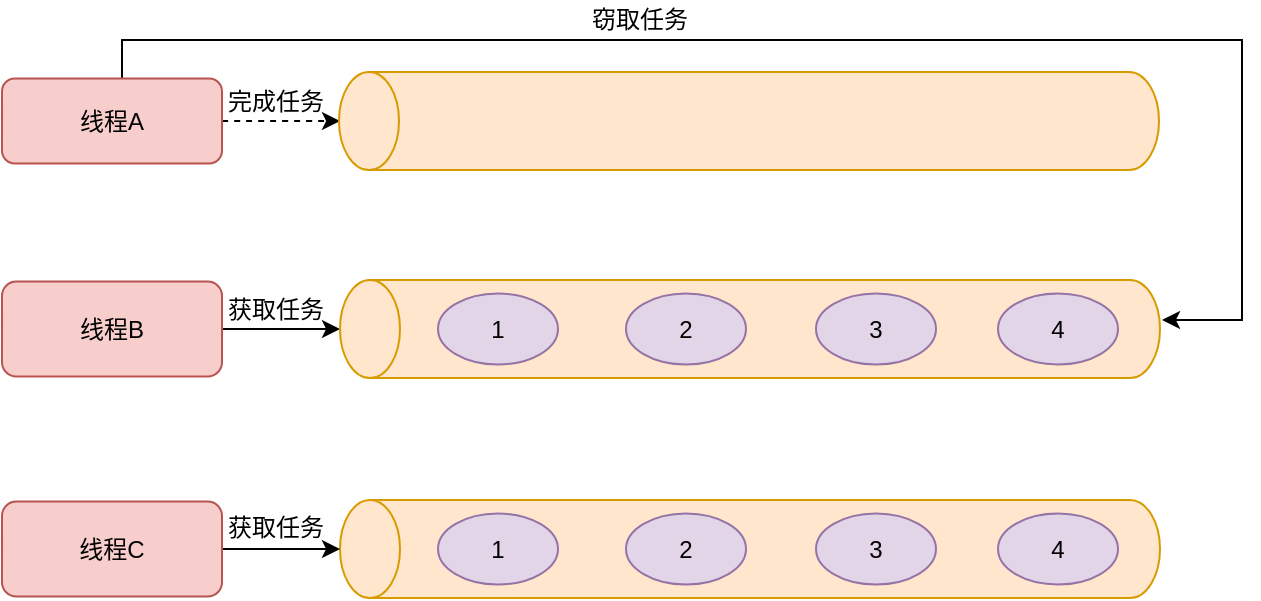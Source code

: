<mxfile version="14.1.8" type="device"><diagram id="C5RBs43oDa-KdzZeNtuy" name="Page-1"><mxGraphModel dx="805" dy="462" grid="0" gridSize="10" guides="1" tooltips="1" connect="1" arrows="1" fold="1" page="1" pageScale="1" pageWidth="827" pageHeight="1169" math="0" shadow="0"><root><mxCell id="WIyWlLk6GJQsqaUBKTNV-0"/><mxCell id="WIyWlLk6GJQsqaUBKTNV-1" parent="WIyWlLk6GJQsqaUBKTNV-0"/><mxCell id="RUW9ccnoI68OsTZBosv4-10" value="" style="shape=cylinder3;whiteSpace=wrap;html=1;boundedLbl=1;backgroundOutline=1;size=15;rotation=-90;fillColor=#ffe6cc;strokeColor=#d79b00;" vertex="1" parent="WIyWlLk6GJQsqaUBKTNV-1"><mxGeometry x="389.5" y="199.5" width="49" height="410" as="geometry"/></mxCell><mxCell id="RUW9ccnoI68OsTZBosv4-11" value="1" style="ellipse;whiteSpace=wrap;html=1;fillColor=#e1d5e7;strokeColor=#9673a6;" vertex="1" parent="WIyWlLk6GJQsqaUBKTNV-1"><mxGeometry x="258" y="386.75" width="60" height="35.5" as="geometry"/></mxCell><mxCell id="RUW9ccnoI68OsTZBosv4-22" style="edgeStyle=orthogonalEdgeStyle;rounded=0;orthogonalLoop=1;jettySize=auto;html=1;" edge="1" parent="WIyWlLk6GJQsqaUBKTNV-1" source="RUW9ccnoI68OsTZBosv4-15"><mxGeometry relative="1" as="geometry"><mxPoint x="620" y="290" as="targetPoint"/><Array as="points"><mxPoint x="100" y="150"/><mxPoint x="660" y="150"/><mxPoint x="660" y="290"/></Array></mxGeometry></mxCell><mxCell id="RUW9ccnoI68OsTZBosv4-23" style="edgeStyle=orthogonalEdgeStyle;curved=1;rounded=0;orthogonalLoop=1;jettySize=auto;html=1;entryX=0.5;entryY=0;entryDx=0;entryDy=0;entryPerimeter=0;dashed=1;" edge="1" parent="WIyWlLk6GJQsqaUBKTNV-1" source="RUW9ccnoI68OsTZBosv4-15"><mxGeometry relative="1" as="geometry"><mxPoint x="209.005" y="190.505" as="targetPoint"/></mxGeometry></mxCell><mxCell id="RUW9ccnoI68OsTZBosv4-15" value="线程A" style="rounded=1;whiteSpace=wrap;html=1;fillColor=#f8cecc;strokeColor=#b85450;" vertex="1" parent="WIyWlLk6GJQsqaUBKTNV-1"><mxGeometry x="40" y="169.25" width="110" height="42.5" as="geometry"/></mxCell><mxCell id="RUW9ccnoI68OsTZBosv4-18" style="edgeStyle=orthogonalEdgeStyle;rounded=0;orthogonalLoop=1;jettySize=auto;html=1;entryX=0.5;entryY=0;entryDx=0;entryDy=0;entryPerimeter=0;" edge="1" parent="WIyWlLk6GJQsqaUBKTNV-1" source="RUW9ccnoI68OsTZBosv4-16"><mxGeometry relative="1" as="geometry"><mxPoint x="209" y="294.5" as="targetPoint"/></mxGeometry></mxCell><mxCell id="RUW9ccnoI68OsTZBosv4-16" value="线程B" style="rounded=1;whiteSpace=wrap;html=1;fillColor=#f8cecc;strokeColor=#b85450;" vertex="1" parent="WIyWlLk6GJQsqaUBKTNV-1"><mxGeometry x="40" y="270.75" width="110" height="47.5" as="geometry"/></mxCell><mxCell id="RUW9ccnoI68OsTZBosv4-19" style="edgeStyle=orthogonalEdgeStyle;rounded=0;orthogonalLoop=1;jettySize=auto;html=1;entryX=0.5;entryY=0;entryDx=0;entryDy=0;entryPerimeter=0;" edge="1" parent="WIyWlLk6GJQsqaUBKTNV-1" source="RUW9ccnoI68OsTZBosv4-17" target="RUW9ccnoI68OsTZBosv4-10"><mxGeometry relative="1" as="geometry"/></mxCell><mxCell id="RUW9ccnoI68OsTZBosv4-17" value="线程C" style="rounded=1;whiteSpace=wrap;html=1;fillColor=#f8cecc;strokeColor=#b85450;" vertex="1" parent="WIyWlLk6GJQsqaUBKTNV-1"><mxGeometry x="40" y="380.75" width="110" height="47.5" as="geometry"/></mxCell><mxCell id="RUW9ccnoI68OsTZBosv4-20" value="获取任务" style="text;html=1;strokeColor=none;fillColor=none;align=center;verticalAlign=middle;whiteSpace=wrap;rounded=0;" vertex="1" parent="WIyWlLk6GJQsqaUBKTNV-1"><mxGeometry x="147" y="274.75" width="60" height="20" as="geometry"/></mxCell><mxCell id="RUW9ccnoI68OsTZBosv4-21" value="获取任务" style="text;html=1;strokeColor=none;fillColor=none;align=center;verticalAlign=middle;whiteSpace=wrap;rounded=0;" vertex="1" parent="WIyWlLk6GJQsqaUBKTNV-1"><mxGeometry x="152" y="383.75" width="50" height="20" as="geometry"/></mxCell><mxCell id="RUW9ccnoI68OsTZBosv4-24" value="完成任务" style="text;html=1;strokeColor=none;fillColor=none;align=center;verticalAlign=middle;whiteSpace=wrap;rounded=0;" vertex="1" parent="WIyWlLk6GJQsqaUBKTNV-1"><mxGeometry x="152" y="171.25" width="50" height="20" as="geometry"/></mxCell><mxCell id="RUW9ccnoI68OsTZBosv4-25" value="窃取任务" style="text;html=1;strokeColor=none;fillColor=none;align=center;verticalAlign=middle;whiteSpace=wrap;rounded=0;" vertex="1" parent="WIyWlLk6GJQsqaUBKTNV-1"><mxGeometry x="304" y="130" width="110" height="20" as="geometry"/></mxCell><mxCell id="RUW9ccnoI68OsTZBosv4-26" value="2" style="ellipse;whiteSpace=wrap;html=1;fillColor=#e1d5e7;strokeColor=#9673a6;" vertex="1" parent="WIyWlLk6GJQsqaUBKTNV-1"><mxGeometry x="352" y="386.75" width="60" height="35.5" as="geometry"/></mxCell><mxCell id="RUW9ccnoI68OsTZBosv4-27" value="3" style="ellipse;whiteSpace=wrap;html=1;fillColor=#e1d5e7;strokeColor=#9673a6;" vertex="1" parent="WIyWlLk6GJQsqaUBKTNV-1"><mxGeometry x="447" y="386.75" width="60" height="35.5" as="geometry"/></mxCell><mxCell id="RUW9ccnoI68OsTZBosv4-28" value="4" style="ellipse;whiteSpace=wrap;html=1;fillColor=#e1d5e7;strokeColor=#9673a6;" vertex="1" parent="WIyWlLk6GJQsqaUBKTNV-1"><mxGeometry x="538" y="386.75" width="60" height="35.5" as="geometry"/></mxCell><mxCell id="RUW9ccnoI68OsTZBosv4-29" value="" style="shape=cylinder3;whiteSpace=wrap;html=1;boundedLbl=1;backgroundOutline=1;size=15;rotation=-90;fillColor=#ffe6cc;strokeColor=#d79b00;" vertex="1" parent="WIyWlLk6GJQsqaUBKTNV-1"><mxGeometry x="389.5" y="89.5" width="49" height="410" as="geometry"/></mxCell><mxCell id="RUW9ccnoI68OsTZBosv4-30" value="1" style="ellipse;whiteSpace=wrap;html=1;fillColor=#e1d5e7;strokeColor=#9673a6;" vertex="1" parent="WIyWlLk6GJQsqaUBKTNV-1"><mxGeometry x="258" y="276.75" width="60" height="35.5" as="geometry"/></mxCell><mxCell id="RUW9ccnoI68OsTZBosv4-31" value="2" style="ellipse;whiteSpace=wrap;html=1;fillColor=#e1d5e7;strokeColor=#9673a6;" vertex="1" parent="WIyWlLk6GJQsqaUBKTNV-1"><mxGeometry x="352" y="276.75" width="60" height="35.5" as="geometry"/></mxCell><mxCell id="RUW9ccnoI68OsTZBosv4-32" value="3" style="ellipse;whiteSpace=wrap;html=1;fillColor=#e1d5e7;strokeColor=#9673a6;" vertex="1" parent="WIyWlLk6GJQsqaUBKTNV-1"><mxGeometry x="447" y="276.75" width="60" height="35.5" as="geometry"/></mxCell><mxCell id="RUW9ccnoI68OsTZBosv4-33" value="4" style="ellipse;whiteSpace=wrap;html=1;fillColor=#e1d5e7;strokeColor=#9673a6;" vertex="1" parent="WIyWlLk6GJQsqaUBKTNV-1"><mxGeometry x="538" y="276.75" width="60" height="35.5" as="geometry"/></mxCell><mxCell id="RUW9ccnoI68OsTZBosv4-34" value="" style="shape=cylinder3;whiteSpace=wrap;html=1;boundedLbl=1;backgroundOutline=1;size=15;rotation=-90;fillColor=#ffe6cc;strokeColor=#d79b00;" vertex="1" parent="WIyWlLk6GJQsqaUBKTNV-1"><mxGeometry x="389" y="-14.5" width="49" height="410" as="geometry"/></mxCell></root></mxGraphModel></diagram></mxfile>